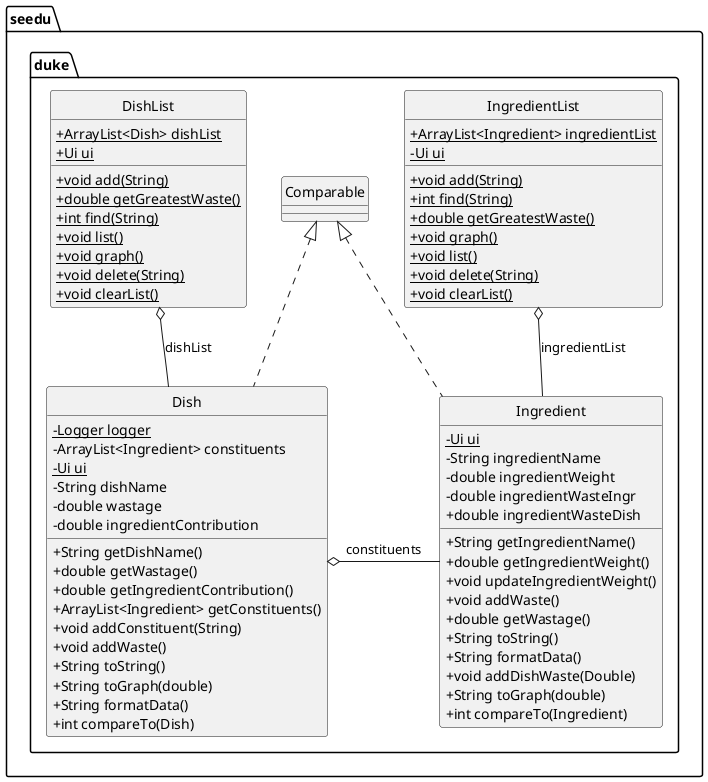 @startuml

hide circle
skinparam classAttributeIconSize 0

class seedu.duke.IngredientList {
+ {static} ArrayList<Ingredient> ingredientList
- {static} Ui ui
+ {static} void add(String)
+ {static} int find(String)
+ {static} double getGreatestWaste()
+ {static} void graph()
+ {static} void list()
+ {static} void delete(String)
+ {static} void clearList()
}
class seedu.duke.Dish {
- {static} Logger logger
- ArrayList<Ingredient> constituents
- {static} Ui ui
- String dishName
- double wastage
- double ingredientContribution
+ String getDishName()
+ double getWastage()
+ double getIngredientContribution()
+ ArrayList<Ingredient> getConstituents()
+ void addConstituent(String)
+ void addWaste()
+ String toString()
+ String toGraph(double)
+ String formatData()
+ int compareTo(Dish)
}
class seedu.duke.DishList {
+ {static} ArrayList<Dish> dishList
+ {static} Ui ui
+ {static} void add(String)
+ {static} double getGreatestWaste()
+ {static} int find(String)
+ {static} void list()
+ {static} void graph()
+ {static} void delete(String)
+ {static} void clearList()
}
class seedu.duke.Ingredient {
- {static} Ui ui
- String ingredientName
- double ingredientWeight
- double ingredientWasteIngr
+ double ingredientWasteDish
+ String getIngredientName()
+ double getIngredientWeight()
+ void updateIngredientWeight()
+ void addWaste()
+ double getWastage()
+ String toString()
+ String formatData()
+ void addDishWaste(Double)
+ String toGraph(double)
+ int compareTo(Ingredient)
}


seedu.duke.Comparable <|.. seedu.duke.Dish
seedu.duke.DishList o-- seedu.duke.Dish : dishList
seedu.duke.Comparable <|.. seedu.duke.Ingredient
seedu.duke.IngredientList o-- seedu.duke.Ingredient :ingredientList
seedu.duke.Dish o- seedu.duke.Ingredient :constituents
@enduml